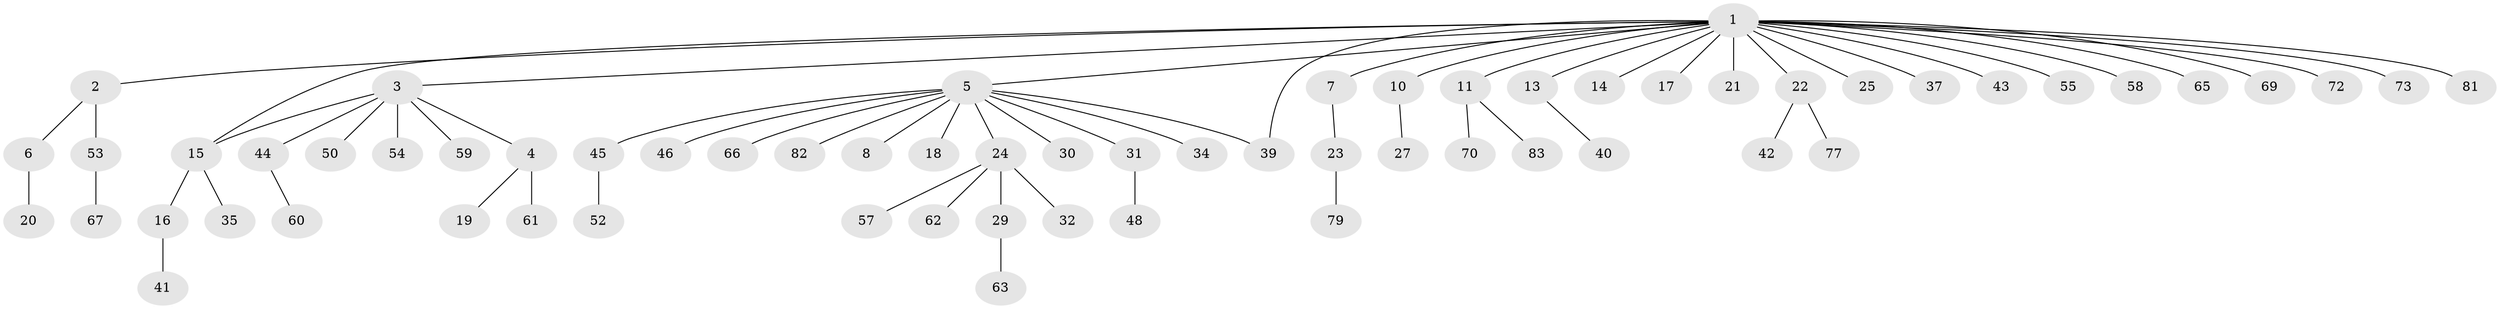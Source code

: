 // original degree distribution, {21: 0.012048192771084338, 4: 0.024096385542168676, 8: 0.012048192771084338, 2: 0.1927710843373494, 11: 0.012048192771084338, 3: 0.10843373493975904, 1: 0.6144578313253012, 5: 0.024096385542168676}
// Generated by graph-tools (version 1.1) at 2025/41/03/06/25 10:41:47]
// undirected, 64 vertices, 65 edges
graph export_dot {
graph [start="1"]
  node [color=gray90,style=filled];
  1 [super="+9"];
  2 [super="+38"];
  3 [super="+78"];
  4 [super="+12"];
  5 [super="+26"];
  6 [super="+47"];
  7;
  8;
  10;
  11 [super="+49"];
  13 [super="+33"];
  14;
  15 [super="+71"];
  16 [super="+64"];
  17;
  18;
  19;
  20;
  21;
  22 [super="+76"];
  23;
  24 [super="+28"];
  25;
  27;
  29 [super="+36"];
  30;
  31;
  32;
  34;
  35;
  37;
  39 [super="+56"];
  40;
  41;
  42;
  43;
  44 [super="+51"];
  45;
  46;
  48;
  50;
  52 [super="+80"];
  53 [super="+68"];
  54;
  55;
  57;
  58;
  59;
  60;
  61;
  62;
  63 [super="+74"];
  65;
  66;
  67 [super="+75"];
  69;
  70;
  72;
  73;
  77;
  79;
  81;
  82;
  83;
  1 -- 2;
  1 -- 3;
  1 -- 5;
  1 -- 7;
  1 -- 10;
  1 -- 11;
  1 -- 13;
  1 -- 14;
  1 -- 21;
  1 -- 22;
  1 -- 25;
  1 -- 37;
  1 -- 43;
  1 -- 55;
  1 -- 58;
  1 -- 65;
  1 -- 69;
  1 -- 72;
  1 -- 73;
  1 -- 81;
  1 -- 17;
  1 -- 15;
  1 -- 39;
  2 -- 6;
  2 -- 53;
  3 -- 4;
  3 -- 15;
  3 -- 44;
  3 -- 50;
  3 -- 54;
  3 -- 59;
  4 -- 19;
  4 -- 61;
  5 -- 8;
  5 -- 18;
  5 -- 24;
  5 -- 30;
  5 -- 34;
  5 -- 39;
  5 -- 45;
  5 -- 66;
  5 -- 82;
  5 -- 46;
  5 -- 31;
  6 -- 20;
  7 -- 23;
  10 -- 27;
  11 -- 83;
  11 -- 70;
  13 -- 40;
  15 -- 16;
  15 -- 35;
  16 -- 41;
  22 -- 42;
  22 -- 77;
  23 -- 79;
  24 -- 32;
  24 -- 57;
  24 -- 62;
  24 -- 29;
  29 -- 63;
  31 -- 48;
  44 -- 60;
  45 -- 52;
  53 -- 67;
}
